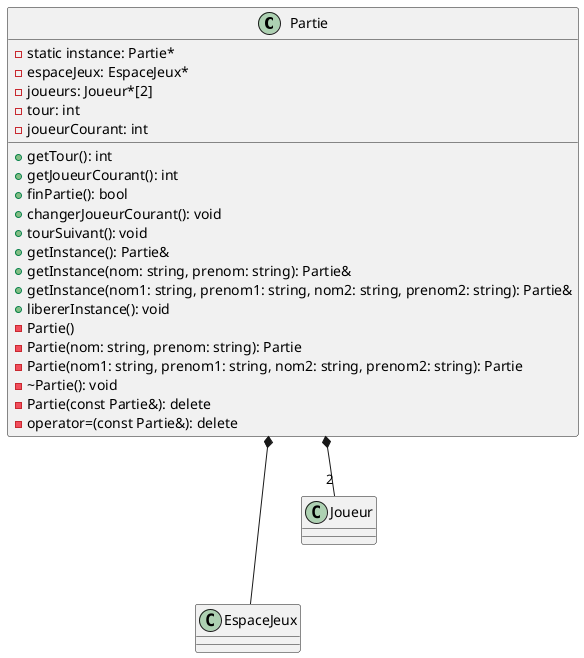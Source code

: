 @startuml
class Partie {
  - static instance: Partie*
  - espaceJeux: EspaceJeux*
  - joueurs: Joueur*[2]
  - tour: int
  - joueurCourant: int
  + getTour(): int
  + getJoueurCourant(): int
  + finPartie(): bool
  + changerJoueurCourant(): void
  + tourSuivant(): void
  + getInstance(): Partie&
  + getInstance(nom: string, prenom: string): Partie&
  + getInstance(nom1: string, prenom1: string, nom2: string, prenom2: string): Partie&
  + libererInstance(): void
  - Partie()
  - Partie(nom: string, prenom: string): Partie
  - Partie(nom1: string, prenom1: string, nom2: string, prenom2: string): Partie
  - ~Partie(): void
  - Partie(const Partie&): delete
  - operator=(const Partie&): delete
}


Partie *--- EspaceJeux
Partie *--"2" Joueur
@enduml